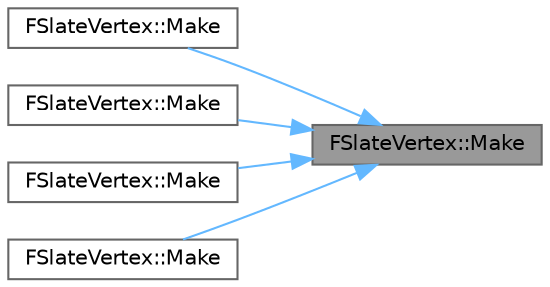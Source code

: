 digraph "FSlateVertex::Make"
{
 // INTERACTIVE_SVG=YES
 // LATEX_PDF_SIZE
  bgcolor="transparent";
  edge [fontname=Helvetica,fontsize=10,labelfontname=Helvetica,labelfontsize=10];
  node [fontname=Helvetica,fontsize=10,shape=box,height=0.2,width=0.4];
  rankdir="RL";
  Node1 [id="Node000001",label="FSlateVertex::Make",height=0.2,width=0.4,color="gray40", fillcolor="grey60", style="filled", fontcolor="black",tooltip=" "];
  Node1 -> Node2 [id="edge1_Node000001_Node000002",dir="back",color="steelblue1",style="solid",tooltip=" "];
  Node2 [id="Node000002",label="FSlateVertex::Make",height=0.2,width=0.4,color="grey40", fillcolor="white", style="filled",URL="$d6/d27/structFSlateVertex.html#a564bc8681e5dc22118b3736aa1e1c3a1",tooltip=" "];
  Node1 -> Node3 [id="edge2_Node000001_Node000003",dir="back",color="steelblue1",style="solid",tooltip=" "];
  Node3 [id="Node000003",label="FSlateVertex::Make",height=0.2,width=0.4,color="grey40", fillcolor="white", style="filled",URL="$d6/d27/structFSlateVertex.html#ae96a544d9e4aca7a0b48514d2caa1f2e",tooltip=" "];
  Node1 -> Node4 [id="edge3_Node000001_Node000004",dir="back",color="steelblue1",style="solid",tooltip=" "];
  Node4 [id="Node000004",label="FSlateVertex::Make",height=0.2,width=0.4,color="grey40", fillcolor="white", style="filled",URL="$d6/d27/structFSlateVertex.html#af6cf78c49eb81b32cfb9eb0c37669ebd",tooltip=" "];
  Node1 -> Node5 [id="edge4_Node000001_Node000005",dir="back",color="steelblue1",style="solid",tooltip=" "];
  Node5 [id="Node000005",label="FSlateVertex::Make",height=0.2,width=0.4,color="grey40", fillcolor="white", style="filled",URL="$d6/d27/structFSlateVertex.html#a5afc570d0c5b597748f6b8ae44c46e8d",tooltip=" "];
}
